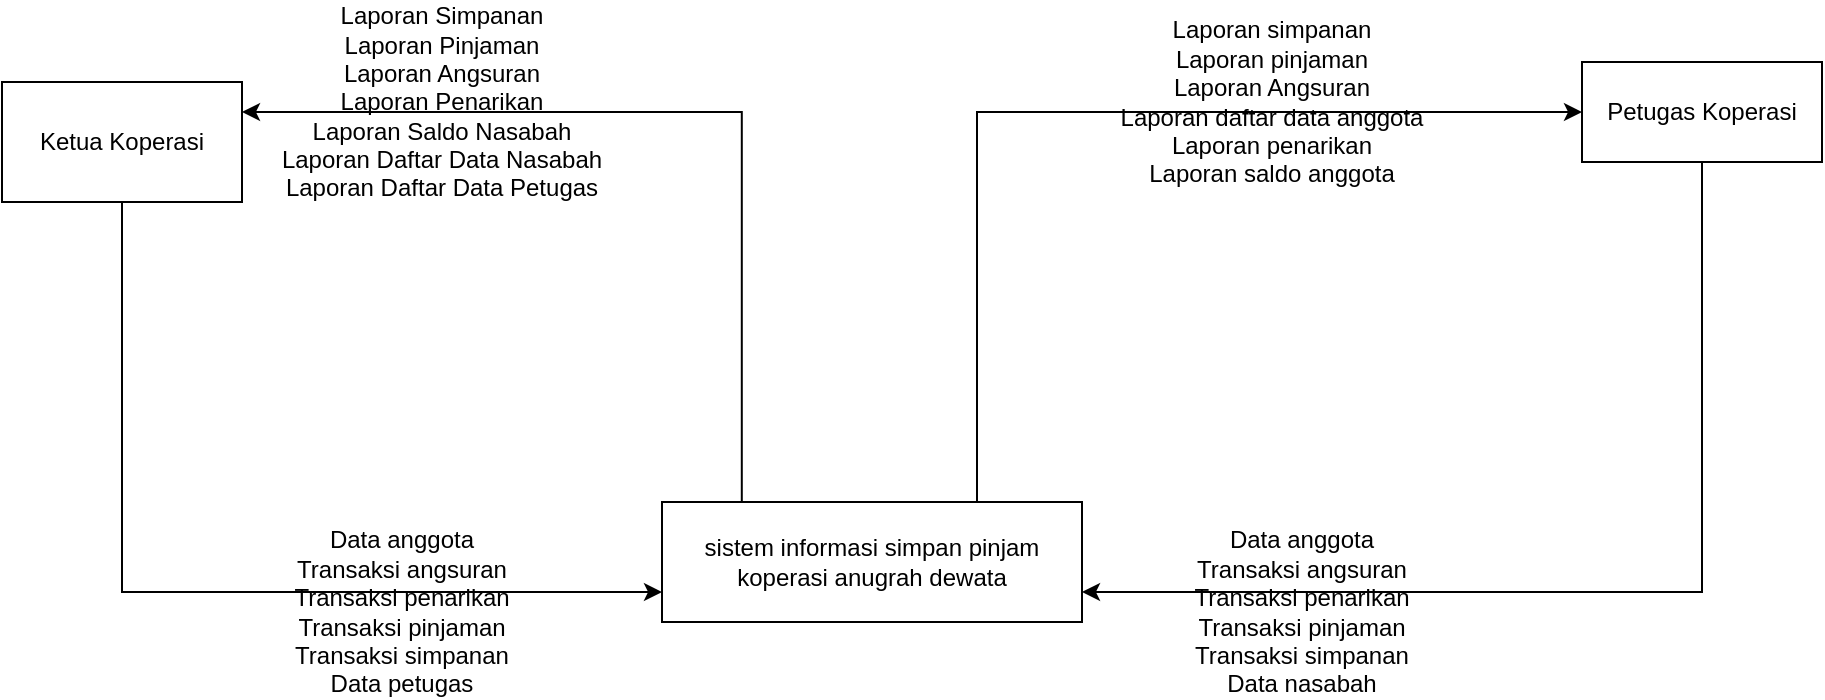 <mxfile version="13.9.9" type="device"><diagram id="z9Zl66TetXeRorOUKgft" name="Page-1"><mxGraphModel dx="1022" dy="497" grid="1" gridSize="10" guides="1" tooltips="1" connect="1" arrows="1" fold="1" page="1" pageScale="1" pageWidth="850" pageHeight="1100" math="0" shadow="0"><root><mxCell id="0"/><mxCell id="1" parent="0"/><mxCell id="WcHj-DaZPkfUY13XqkoS-6" style="edgeStyle=orthogonalEdgeStyle;rounded=0;orthogonalLoop=1;jettySize=auto;html=1;entryX=0;entryY=0.5;entryDx=0;entryDy=0;exitX=0.75;exitY=0;exitDx=0;exitDy=0;" edge="1" parent="1" source="WcHj-DaZPkfUY13XqkoS-1" target="WcHj-DaZPkfUY13XqkoS-2"><mxGeometry relative="1" as="geometry"/></mxCell><mxCell id="WcHj-DaZPkfUY13XqkoS-7" style="edgeStyle=orthogonalEdgeStyle;rounded=0;orthogonalLoop=1;jettySize=auto;html=1;entryX=1;entryY=0.25;entryDx=0;entryDy=0;exitX=0.19;exitY=0;exitDx=0;exitDy=0;exitPerimeter=0;" edge="1" parent="1" source="WcHj-DaZPkfUY13XqkoS-1" target="WcHj-DaZPkfUY13XqkoS-3"><mxGeometry relative="1" as="geometry"/></mxCell><mxCell id="WcHj-DaZPkfUY13XqkoS-1" value="sistem informasi simpan pinjam koperasi anugrah dewata" style="rounded=0;whiteSpace=wrap;html=1;" vertex="1" parent="1"><mxGeometry x="330" y="410" width="210" height="60" as="geometry"/></mxCell><mxCell id="WcHj-DaZPkfUY13XqkoS-5" style="edgeStyle=orthogonalEdgeStyle;rounded=0;orthogonalLoop=1;jettySize=auto;html=1;entryX=1;entryY=0.75;entryDx=0;entryDy=0;exitX=0.5;exitY=1;exitDx=0;exitDy=0;" edge="1" parent="1" source="WcHj-DaZPkfUY13XqkoS-2" target="WcHj-DaZPkfUY13XqkoS-1"><mxGeometry relative="1" as="geometry"/></mxCell><mxCell id="WcHj-DaZPkfUY13XqkoS-2" value="Petugas Koperasi" style="rounded=0;whiteSpace=wrap;html=1;" vertex="1" parent="1"><mxGeometry x="790" y="190" width="120" height="50" as="geometry"/></mxCell><mxCell id="WcHj-DaZPkfUY13XqkoS-8" style="edgeStyle=orthogonalEdgeStyle;rounded=0;orthogonalLoop=1;jettySize=auto;html=1;entryX=0;entryY=0.75;entryDx=0;entryDy=0;exitX=0.5;exitY=1;exitDx=0;exitDy=0;" edge="1" parent="1" source="WcHj-DaZPkfUY13XqkoS-3" target="WcHj-DaZPkfUY13XqkoS-1"><mxGeometry relative="1" as="geometry"/></mxCell><mxCell id="WcHj-DaZPkfUY13XqkoS-3" value="Ketua Koperasi" style="rounded=0;whiteSpace=wrap;html=1;" vertex="1" parent="1"><mxGeometry y="200" width="120" height="60" as="geometry"/></mxCell><mxCell id="WcHj-DaZPkfUY13XqkoS-9" value="Laporan Simpanan&lt;br&gt;Laporan Pinjaman&lt;br&gt;Laporan Angsuran&lt;br&gt;Laporan Penarikan&lt;br&gt;Laporan Saldo Nasabah&lt;br&gt;Laporan Daftar Data Nasabah&lt;br&gt;Laporan Daftar Data Petugas" style="text;html=1;strokeColor=none;fillColor=none;align=center;verticalAlign=middle;whiteSpace=wrap;rounded=0;" vertex="1" parent="1"><mxGeometry x="120" y="190" width="200" height="40" as="geometry"/></mxCell><mxCell id="WcHj-DaZPkfUY13XqkoS-10" value="Laporan simpanan&lt;br&gt;Laporan pinjaman&lt;br&gt;Laporan Angsuran&lt;br&gt;Laporan daftar data anggota&lt;br&gt;Laporan penarikan&lt;br&gt;Laporan saldo anggota" style="text;html=1;strokeColor=none;fillColor=none;align=center;verticalAlign=middle;whiteSpace=wrap;rounded=0;" vertex="1" parent="1"><mxGeometry x="510" y="195" width="250" height="30" as="geometry"/></mxCell><mxCell id="WcHj-DaZPkfUY13XqkoS-12" value="Data anggota&lt;br&gt;Transaksi angsuran&lt;br&gt;Transaksi penarikan&lt;br&gt;Transaksi pinjaman&lt;br&gt;Transaksi simpanan&lt;br&gt;Data petugas" style="text;html=1;strokeColor=none;fillColor=none;align=center;verticalAlign=middle;whiteSpace=wrap;rounded=0;" vertex="1" parent="1"><mxGeometry x="90" y="450" width="220" height="30" as="geometry"/></mxCell><mxCell id="WcHj-DaZPkfUY13XqkoS-15" value="Data anggota&lt;br&gt;Transaksi angsuran&lt;br&gt;Transaksi penarikan&lt;br&gt;Transaksi pinjaman&lt;br&gt;Transaksi simpanan&lt;br&gt;Data nasabah" style="text;html=1;strokeColor=none;fillColor=none;align=center;verticalAlign=middle;whiteSpace=wrap;rounded=0;" vertex="1" parent="1"><mxGeometry x="540" y="450" width="220" height="30" as="geometry"/></mxCell></root></mxGraphModel></diagram></mxfile>